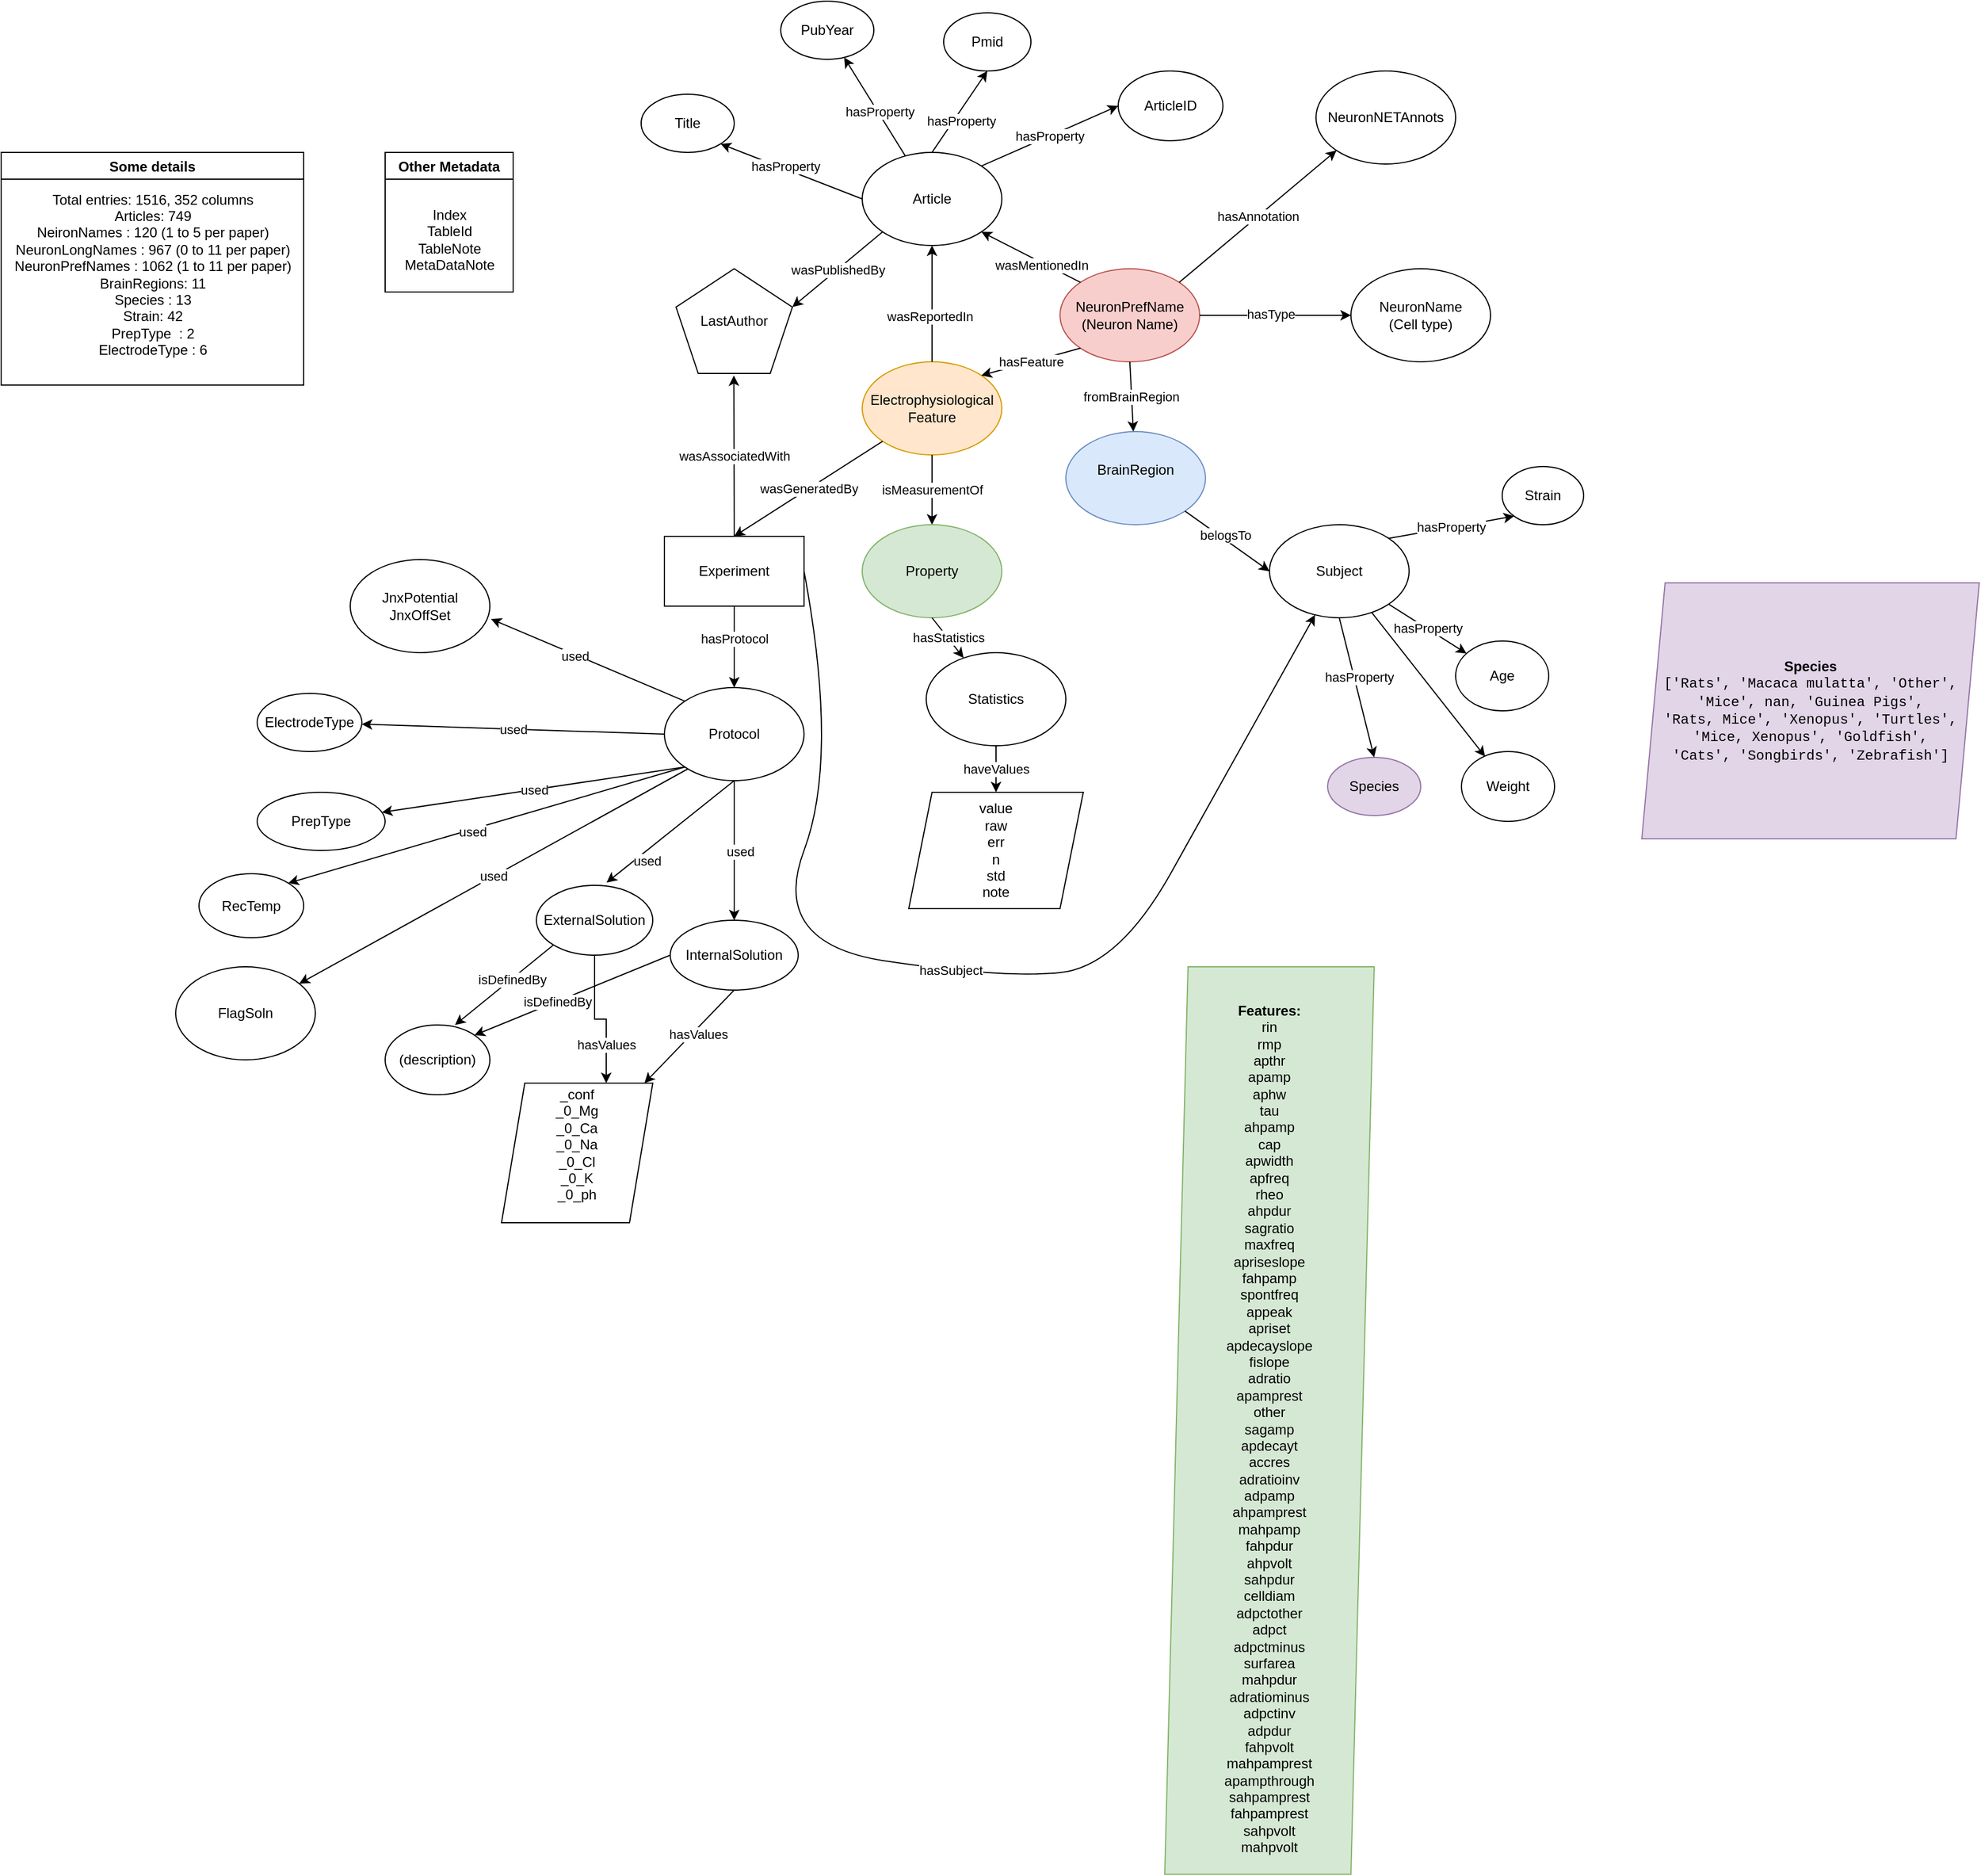 <mxfile version="20.2.2" type="github"><diagram id="UkNvTD7gzhE5sBHFGsLc" name="Page-1"><mxGraphModel dx="2580" dy="2081" grid="1" gridSize="10" guides="1" tooltips="1" connect="1" arrows="1" fold="1" page="1" pageScale="1" pageWidth="850" pageHeight="1100" math="0" shadow="0"><root><mxCell id="0"/><mxCell id="1" parent="0"/><mxCell id="NM_nvwOSRmrVXuiEz-0j-2" value="&lt;div&gt;NeuronPrefName&lt;/div&gt;&lt;div&gt;(Neuron Name)&lt;br&gt;&lt;/div&gt;" style="ellipse;whiteSpace=wrap;html=1;fillColor=#f8cecc;strokeColor=#b85450;" parent="1" vertex="1"><mxGeometry x="360" y="180" width="120" height="80" as="geometry"/></mxCell><mxCell id="NM_nvwOSRmrVXuiEz-0j-3" value="&lt;div&gt;NeuronName&lt;/div&gt;&lt;div&gt;(Cell type)&lt;br&gt;&lt;/div&gt;" style="ellipse;whiteSpace=wrap;html=1;" parent="1" vertex="1"><mxGeometry x="610" y="180" width="120" height="80" as="geometry"/></mxCell><mxCell id="NM_nvwOSRmrVXuiEz-0j-4" value="Article" style="ellipse;whiteSpace=wrap;html=1;" parent="1" vertex="1"><mxGeometry x="190" y="80" width="120" height="80" as="geometry"/></mxCell><mxCell id="NM_nvwOSRmrVXuiEz-0j-5" value="&lt;div&gt;Electrophysiological&lt;/div&gt;&lt;div&gt;Feature&lt;br&gt;&lt;/div&gt;" style="ellipse;whiteSpace=wrap;html=1;fillColor=#ffe6cc;strokeColor=#d79b00;" parent="1" vertex="1"><mxGeometry x="190" y="260" width="120" height="80" as="geometry"/></mxCell><mxCell id="NM_nvwOSRmrVXuiEz-0j-6" value="" style="endArrow=classic;html=1;rounded=0;exitX=0;exitY=0;exitDx=0;exitDy=0;entryX=1;entryY=1;entryDx=0;entryDy=0;" parent="1" source="NM_nvwOSRmrVXuiEz-0j-2" target="NM_nvwOSRmrVXuiEz-0j-4" edge="1"><mxGeometry width="50" height="50" relative="1" as="geometry"><mxPoint x="400" y="240" as="sourcePoint"/><mxPoint x="600" y="130" as="targetPoint"/></mxGeometry></mxCell><mxCell id="NM_nvwOSRmrVXuiEz-0j-7" value="wasMentionedIn" style="edgeLabel;html=1;align=center;verticalAlign=middle;resizable=0;points=[];" parent="NM_nvwOSRmrVXuiEz-0j-6" vertex="1" connectable="0"><mxGeometry x="-0.211" y="2" relative="1" as="geometry"><mxPoint as="offset"/></mxGeometry></mxCell><mxCell id="NM_nvwOSRmrVXuiEz-0j-9" value="&lt;div&gt;hasFeature&lt;/div&gt;" style="endArrow=classic;html=1;rounded=0;exitX=0;exitY=1;exitDx=0;exitDy=0;entryX=1;entryY=0;entryDx=0;entryDy=0;" parent="1" source="NM_nvwOSRmrVXuiEz-0j-2" target="NM_nvwOSRmrVXuiEz-0j-5" edge="1"><mxGeometry width="50" height="50" relative="1" as="geometry"><mxPoint x="400" y="240" as="sourcePoint"/><mxPoint x="450" y="190" as="targetPoint"/></mxGeometry></mxCell><mxCell id="NM_nvwOSRmrVXuiEz-0j-10" value="&lt;div&gt;fromBrainRegion&lt;/div&gt;" style="endArrow=classic;html=1;rounded=0;exitX=0.5;exitY=1;exitDx=0;exitDy=0;" parent="1" source="NM_nvwOSRmrVXuiEz-0j-2" target="NM_nvwOSRmrVXuiEz-0j-11" edge="1"><mxGeometry width="50" height="50" relative="1" as="geometry"><mxPoint x="400" y="240" as="sourcePoint"/><mxPoint x="410" y="340" as="targetPoint"/></mxGeometry></mxCell><mxCell id="NM_nvwOSRmrVXuiEz-0j-11" value="&lt;div&gt;BrainRegion&lt;/div&gt;&lt;div&gt;&lt;br&gt;&lt;/div&gt;" style="ellipse;whiteSpace=wrap;html=1;fillColor=#dae8fc;strokeColor=#6c8ebf;" parent="1" vertex="1"><mxGeometry x="365" y="320" width="120" height="80" as="geometry"/></mxCell><mxCell id="NM_nvwOSRmrVXuiEz-0j-23" value="Experiment" style="rounded=0;whiteSpace=wrap;html=1;" parent="1" vertex="1"><mxGeometry x="20" y="410" width="120" height="60" as="geometry"/></mxCell><mxCell id="NM_nvwOSRmrVXuiEz-0j-24" value="Subject" style="ellipse;whiteSpace=wrap;html=1;" parent="1" vertex="1"><mxGeometry x="540" y="400" width="120" height="80" as="geometry"/></mxCell><mxCell id="NM_nvwOSRmrVXuiEz-0j-26" value="" style="endArrow=classic;html=1;rounded=0;exitX=1;exitY=0.5;exitDx=0;exitDy=0;entryX=0;entryY=0.5;entryDx=0;entryDy=0;" parent="1" source="NM_nvwOSRmrVXuiEz-0j-2" target="NM_nvwOSRmrVXuiEz-0j-3" edge="1"><mxGeometry width="50" height="50" relative="1" as="geometry"><mxPoint x="400" y="240" as="sourcePoint"/><mxPoint x="450" y="190" as="targetPoint"/></mxGeometry></mxCell><mxCell id="NM_nvwOSRmrVXuiEz-0j-37" value="hasType" style="edgeLabel;html=1;align=center;verticalAlign=middle;resizable=0;points=[];" parent="NM_nvwOSRmrVXuiEz-0j-26" vertex="1" connectable="0"><mxGeometry x="-0.068" y="1" relative="1" as="geometry"><mxPoint as="offset"/></mxGeometry></mxCell><mxCell id="NM_nvwOSRmrVXuiEz-0j-27" value="&lt;div&gt;wasGeneratedBy&lt;/div&gt;" style="endArrow=classic;html=1;rounded=0;entryX=0.5;entryY=0;entryDx=0;entryDy=0;exitX=0;exitY=1;exitDx=0;exitDy=0;" parent="1" source="NM_nvwOSRmrVXuiEz-0j-5" target="NM_nvwOSRmrVXuiEz-0j-23" edge="1"><mxGeometry width="50" height="50" relative="1" as="geometry"><mxPoint x="410" y="450" as="sourcePoint"/><mxPoint x="460" y="400" as="targetPoint"/></mxGeometry></mxCell><mxCell id="NM_nvwOSRmrVXuiEz-0j-29" value="LastAuthor" style="whiteSpace=wrap;html=1;shape=mxgraph.basic.pentagon" parent="1" vertex="1"><mxGeometry x="30" y="180" width="100" height="90" as="geometry"/></mxCell><mxCell id="NM_nvwOSRmrVXuiEz-0j-32" value="Age" style="ellipse;whiteSpace=wrap;html=1;" parent="1" vertex="1"><mxGeometry x="700" y="500" width="80" height="60" as="geometry"/></mxCell><mxCell id="NM_nvwOSRmrVXuiEz-0j-33" value="Species" style="ellipse;whiteSpace=wrap;html=1;fillColor=#e1d5e7;strokeColor=#9673a6;" parent="1" vertex="1"><mxGeometry x="590" y="600" width="80" height="50" as="geometry"/></mxCell><mxCell id="NM_nvwOSRmrVXuiEz-0j-34" value="" style="endArrow=classic;html=1;rounded=0;exitX=0.5;exitY=1;exitDx=0;exitDy=0;entryX=0.5;entryY=0;entryDx=0;entryDy=0;" parent="1" source="NM_nvwOSRmrVXuiEz-0j-24" target="NM_nvwOSRmrVXuiEz-0j-33" edge="1"><mxGeometry width="50" height="50" relative="1" as="geometry"><mxPoint x="420" y="440" as="sourcePoint"/><mxPoint x="470" y="390" as="targetPoint"/></mxGeometry></mxCell><mxCell id="NM_nvwOSRmrVXuiEz-0j-36" value="hasProperty" style="edgeLabel;html=1;align=center;verticalAlign=middle;resizable=0;points=[];" parent="NM_nvwOSRmrVXuiEz-0j-34" vertex="1" connectable="0"><mxGeometry x="-0.136" y="4" relative="1" as="geometry"><mxPoint as="offset"/></mxGeometry></mxCell><mxCell id="NM_nvwOSRmrVXuiEz-0j-35" value="hasProperty" style="endArrow=classic;html=1;rounded=0;exitX=1;exitY=1;exitDx=0;exitDy=0;" parent="1" source="NM_nvwOSRmrVXuiEz-0j-24" target="NM_nvwOSRmrVXuiEz-0j-32" edge="1"><mxGeometry width="50" height="50" relative="1" as="geometry"><mxPoint x="420" y="440" as="sourcePoint"/><mxPoint x="470" y="390" as="targetPoint"/></mxGeometry></mxCell><mxCell id="NM_nvwOSRmrVXuiEz-0j-38" value="Strain" style="ellipse;whiteSpace=wrap;html=1;" parent="1" vertex="1"><mxGeometry x="740" y="350" width="70" height="50" as="geometry"/></mxCell><mxCell id="NM_nvwOSRmrVXuiEz-0j-39" value="hasProperty" style="endArrow=classic;html=1;rounded=0;exitX=1;exitY=0;exitDx=0;exitDy=0;entryX=0;entryY=1;entryDx=0;entryDy=0;" parent="1" source="NM_nvwOSRmrVXuiEz-0j-24" target="NM_nvwOSRmrVXuiEz-0j-38" edge="1"><mxGeometry width="50" height="50" relative="1" as="geometry"><mxPoint x="420" y="410" as="sourcePoint"/><mxPoint x="470" y="360" as="targetPoint"/></mxGeometry></mxCell><mxCell id="NM_nvwOSRmrVXuiEz-0j-40" value="" style="endArrow=classic;html=1;rounded=0;exitX=0.5;exitY=1;exitDx=0;exitDy=0;entryX=0.5;entryY=0;entryDx=0;entryDy=0;" parent="1" source="NM_nvwOSRmrVXuiEz-0j-23" target="NM_nvwOSRmrVXuiEz-0j-41" edge="1"><mxGeometry width="50" height="50" relative="1" as="geometry"><mxPoint x="420" y="450" as="sourcePoint"/><mxPoint x="100" y="540" as="targetPoint"/><Array as="points"/></mxGeometry></mxCell><mxCell id="NM_nvwOSRmrVXuiEz-0j-51" value="hasProtocol" style="edgeLabel;html=1;align=center;verticalAlign=middle;resizable=0;points=[];" parent="NM_nvwOSRmrVXuiEz-0j-40" vertex="1" connectable="0"><mxGeometry x="-0.2" relative="1" as="geometry"><mxPoint as="offset"/></mxGeometry></mxCell><mxCell id="NM_nvwOSRmrVXuiEz-0j-41" value="Protocol" style="ellipse;whiteSpace=wrap;html=1;" parent="1" vertex="1"><mxGeometry x="20" y="540" width="120" height="80" as="geometry"/></mxCell><mxCell id="NM_nvwOSRmrVXuiEz-0j-42" value="&lt;div&gt;isMeasurementOf&lt;/div&gt;" style="endArrow=classic;html=1;rounded=0;exitX=0.5;exitY=1;exitDx=0;exitDy=0;" parent="1" source="NM_nvwOSRmrVXuiEz-0j-5" target="NM_nvwOSRmrVXuiEz-0j-43" edge="1"><mxGeometry width="50" height="50" relative="1" as="geometry"><mxPoint x="420" y="450" as="sourcePoint"/><mxPoint x="250" y="410" as="targetPoint"/></mxGeometry></mxCell><mxCell id="NM_nvwOSRmrVXuiEz-0j-43" value="Property" style="ellipse;whiteSpace=wrap;html=1;fillColor=#d5e8d4;strokeColor=#82b366;" parent="1" vertex="1"><mxGeometry x="190" y="400" width="120" height="80" as="geometry"/></mxCell><mxCell id="NM_nvwOSRmrVXuiEz-0j-45" value="Statistics" style="ellipse;whiteSpace=wrap;html=1;" parent="1" vertex="1"><mxGeometry x="245" y="510" width="120" height="80" as="geometry"/></mxCell><mxCell id="NM_nvwOSRmrVXuiEz-0j-46" value="hasStatistics" style="endArrow=classic;html=1;rounded=0;exitX=0.5;exitY=1;exitDx=0;exitDy=0;" parent="1" source="NM_nvwOSRmrVXuiEz-0j-43" target="NM_nvwOSRmrVXuiEz-0j-45" edge="1"><mxGeometry width="50" height="50" relative="1" as="geometry"><mxPoint x="420" y="450" as="sourcePoint"/><mxPoint x="470" y="400" as="targetPoint"/></mxGeometry></mxCell><mxCell id="NM_nvwOSRmrVXuiEz-0j-47" value="" style="endArrow=classic;html=1;rounded=0;exitX=0.5;exitY=0;exitDx=0;exitDy=0;entryX=0.5;entryY=1;entryDx=0;entryDy=0;" parent="1" source="NM_nvwOSRmrVXuiEz-0j-5" target="NM_nvwOSRmrVXuiEz-0j-4" edge="1"><mxGeometry width="50" height="50" relative="1" as="geometry"><mxPoint x="387.574" y="201.716" as="sourcePoint"/><mxPoint x="272.426" y="178.284" as="targetPoint"/></mxGeometry></mxCell><mxCell id="NM_nvwOSRmrVXuiEz-0j-48" value="wasReportedIn" style="edgeLabel;html=1;align=center;verticalAlign=middle;resizable=0;points=[];" parent="NM_nvwOSRmrVXuiEz-0j-47" vertex="1" connectable="0"><mxGeometry x="-0.211" y="2" relative="1" as="geometry"><mxPoint as="offset"/></mxGeometry></mxCell><mxCell id="NM_nvwOSRmrVXuiEz-0j-49" value="&lt;div&gt;value&lt;/div&gt;&lt;div&gt;raw&lt;/div&gt;&lt;div&gt;err&lt;/div&gt;&lt;div&gt;n&lt;/div&gt;&lt;div&gt;std&lt;/div&gt;&lt;div&gt;note&lt;br&gt;&lt;/div&gt;" style="shape=parallelogram;perimeter=parallelogramPerimeter;whiteSpace=wrap;html=1;fixedSize=1;" parent="1" vertex="1"><mxGeometry x="230" y="630" width="150" height="100" as="geometry"/></mxCell><mxCell id="NM_nvwOSRmrVXuiEz-0j-50" value="haveValues" style="endArrow=classic;html=1;rounded=0;exitX=0.5;exitY=1;exitDx=0;exitDy=0;entryX=0.5;entryY=0;entryDx=0;entryDy=0;" parent="1" source="NM_nvwOSRmrVXuiEz-0j-45" target="NM_nvwOSRmrVXuiEz-0j-49" edge="1"><mxGeometry width="50" height="50" relative="1" as="geometry"><mxPoint x="410" y="530" as="sourcePoint"/><mxPoint x="460" y="480" as="targetPoint"/></mxGeometry></mxCell><mxCell id="NM_nvwOSRmrVXuiEz-0j-52" value="" style="endArrow=classic;html=1;rounded=0;exitX=1;exitY=1;exitDx=0;exitDy=0;entryX=0;entryY=0.5;entryDx=0;entryDy=0;" parent="1" source="NM_nvwOSRmrVXuiEz-0j-11" target="NM_nvwOSRmrVXuiEz-0j-24" edge="1"><mxGeometry width="50" height="50" relative="1" as="geometry"><mxPoint x="390" y="440" as="sourcePoint"/><mxPoint x="440" y="390" as="targetPoint"/></mxGeometry></mxCell><mxCell id="NM_nvwOSRmrVXuiEz-0j-53" value="belogsTo" style="edgeLabel;html=1;align=center;verticalAlign=middle;resizable=0;points=[];" parent="NM_nvwOSRmrVXuiEz-0j-52" vertex="1" connectable="0"><mxGeometry x="-0.1" y="3" relative="1" as="geometry"><mxPoint as="offset"/></mxGeometry></mxCell><mxCell id="NM_nvwOSRmrVXuiEz-0j-54" value="hasSubject" style="curved=1;endArrow=classic;html=1;rounded=0;exitX=1;exitY=0.5;exitDx=0;exitDy=0;" parent="1" source="NM_nvwOSRmrVXuiEz-0j-23" target="NM_nvwOSRmrVXuiEz-0j-24" edge="1"><mxGeometry width="50" height="50" relative="1" as="geometry"><mxPoint x="360" y="450" as="sourcePoint"/><mxPoint x="410" y="400" as="targetPoint"/><Array as="points"><mxPoint x="170" y="600"/><mxPoint x="110" y="760"/><mxPoint x="310" y="790"/><mxPoint x="410" y="780"/><mxPoint x="500" y="620"/></Array></mxGeometry></mxCell><mxCell id="NM_nvwOSRmrVXuiEz-0j-55" value="PrepType" style="ellipse;whiteSpace=wrap;html=1;" parent="1" vertex="1"><mxGeometry x="-330" y="630" width="110" height="50" as="geometry"/></mxCell><mxCell id="NM_nvwOSRmrVXuiEz-0j-56" value="ElectrodeType" style="ellipse;whiteSpace=wrap;html=1;" parent="1" vertex="1"><mxGeometry x="-330" y="545" width="90" height="50" as="geometry"/></mxCell><mxCell id="NM_nvwOSRmrVXuiEz-0j-60" value="&lt;div&gt;Weight&lt;/div&gt;" style="ellipse;whiteSpace=wrap;html=1;" parent="1" vertex="1"><mxGeometry x="705" y="595" width="80" height="60" as="geometry"/></mxCell><mxCell id="NM_nvwOSRmrVXuiEz-0j-62" value="ArticleID" style="ellipse;whiteSpace=wrap;html=1;" parent="1" vertex="1"><mxGeometry x="410" y="10" width="90" height="60" as="geometry"/></mxCell><mxCell id="NM_nvwOSRmrVXuiEz-0j-63" value="PubYear" style="ellipse;whiteSpace=wrap;html=1;" parent="1" vertex="1"><mxGeometry x="120" y="-50" width="80" height="50" as="geometry"/></mxCell><mxCell id="NM_nvwOSRmrVXuiEz-0j-64" value="Pmid" style="ellipse;whiteSpace=wrap;html=1;" parent="1" vertex="1"><mxGeometry x="260" y="-40" width="75" height="50" as="geometry"/></mxCell><mxCell id="NM_nvwOSRmrVXuiEz-0j-65" value="Title" style="ellipse;whiteSpace=wrap;html=1;" parent="1" vertex="1"><mxGeometry y="30" width="80" height="50" as="geometry"/></mxCell><mxCell id="NM_nvwOSRmrVXuiEz-0j-66" value="" style="endArrow=classic;html=1;rounded=0;entryX=0.254;entryY=0.072;entryDx=0;entryDy=0;entryPerimeter=0;" parent="1" source="NM_nvwOSRmrVXuiEz-0j-24" target="NM_nvwOSRmrVXuiEz-0j-60" edge="1"><mxGeometry width="50" height="50" relative="1" as="geometry"><mxPoint x="380" y="680" as="sourcePoint"/><mxPoint x="430" y="630" as="targetPoint"/></mxGeometry></mxCell><mxCell id="NM_nvwOSRmrVXuiEz-0j-67" value="used" style="endArrow=classic;html=1;rounded=0;exitX=0;exitY=1;exitDx=0;exitDy=0;" parent="1" source="NM_nvwOSRmrVXuiEz-0j-41" target="NM_nvwOSRmrVXuiEz-0j-55" edge="1"><mxGeometry width="50" height="50" relative="1" as="geometry"><mxPoint x="210" y="620" as="sourcePoint"/><mxPoint x="260" y="570" as="targetPoint"/></mxGeometry></mxCell><mxCell id="NM_nvwOSRmrVXuiEz-0j-68" value="used" style="endArrow=classic;html=1;rounded=0;exitX=0;exitY=0.5;exitDx=0;exitDy=0;" parent="1" source="NM_nvwOSRmrVXuiEz-0j-41" target="NM_nvwOSRmrVXuiEz-0j-56" edge="1"><mxGeometry width="50" height="50" relative="1" as="geometry"><mxPoint x="210" y="620" as="sourcePoint"/><mxPoint x="260" y="570" as="targetPoint"/></mxGeometry></mxCell><mxCell id="NM_nvwOSRmrVXuiEz-0j-69" value="&lt;div&gt;hasProperty&lt;/div&gt;" style="endArrow=classic;html=1;rounded=0;exitX=1;exitY=0;exitDx=0;exitDy=0;entryX=0;entryY=0.5;entryDx=0;entryDy=0;" parent="1" source="NM_nvwOSRmrVXuiEz-0j-4" target="NM_nvwOSRmrVXuiEz-0j-62" edge="1"><mxGeometry width="50" height="50" relative="1" as="geometry"><mxPoint x="280" y="200" as="sourcePoint"/><mxPoint x="330" y="150" as="targetPoint"/></mxGeometry></mxCell><mxCell id="NM_nvwOSRmrVXuiEz-0j-70" value="" style="endArrow=classic;html=1;rounded=0;exitX=0.5;exitY=0;exitDx=0;exitDy=0;entryX=0.5;entryY=1;entryDx=0;entryDy=0;" parent="1" source="NM_nvwOSRmrVXuiEz-0j-4" target="NM_nvwOSRmrVXuiEz-0j-64" edge="1"><mxGeometry width="50" height="50" relative="1" as="geometry"><mxPoint x="280" y="200" as="sourcePoint"/><mxPoint x="330" y="150" as="targetPoint"/></mxGeometry></mxCell><mxCell id="NM_nvwOSRmrVXuiEz-0j-75" value="hasProperty" style="edgeLabel;html=1;align=center;verticalAlign=middle;resizable=0;points=[];" parent="NM_nvwOSRmrVXuiEz-0j-70" vertex="1" connectable="0"><mxGeometry x="-0.149" y="-5" relative="1" as="geometry"><mxPoint as="offset"/></mxGeometry></mxCell><mxCell id="NM_nvwOSRmrVXuiEz-0j-71" value="" style="endArrow=classic;html=1;rounded=0;" parent="1" source="NM_nvwOSRmrVXuiEz-0j-4" target="NM_nvwOSRmrVXuiEz-0j-63" edge="1"><mxGeometry width="50" height="50" relative="1" as="geometry"><mxPoint x="280" y="200" as="sourcePoint"/><mxPoint x="330" y="150" as="targetPoint"/></mxGeometry></mxCell><mxCell id="NM_nvwOSRmrVXuiEz-0j-76" value="hasProperty" style="edgeLabel;html=1;align=center;verticalAlign=middle;resizable=0;points=[];" parent="NM_nvwOSRmrVXuiEz-0j-71" vertex="1" connectable="0"><mxGeometry x="-0.1" y="-1" relative="1" as="geometry"><mxPoint x="1" as="offset"/></mxGeometry></mxCell><mxCell id="NM_nvwOSRmrVXuiEz-0j-72" value="" style="endArrow=classic;html=1;rounded=0;exitX=0;exitY=0.5;exitDx=0;exitDy=0;entryX=1;entryY=1;entryDx=0;entryDy=0;" parent="1" source="NM_nvwOSRmrVXuiEz-0j-4" target="NM_nvwOSRmrVXuiEz-0j-65" edge="1"><mxGeometry width="50" height="50" relative="1" as="geometry"><mxPoint x="280" y="200" as="sourcePoint"/><mxPoint x="330" y="150" as="targetPoint"/></mxGeometry></mxCell><mxCell id="NM_nvwOSRmrVXuiEz-0j-77" value="hasProperty" style="edgeLabel;html=1;align=center;verticalAlign=middle;resizable=0;points=[];" parent="NM_nvwOSRmrVXuiEz-0j-72" vertex="1" connectable="0"><mxGeometry x="0.104" y="-3" relative="1" as="geometry"><mxPoint y="1" as="offset"/></mxGeometry></mxCell><mxCell id="NM_nvwOSRmrVXuiEz-0j-73" value="wasPublishedBy" style="endArrow=classic;html=1;rounded=0;exitX=0;exitY=1;exitDx=0;exitDy=0;entryX=1;entryY=0.365;entryDx=0;entryDy=0;entryPerimeter=0;" parent="1" source="NM_nvwOSRmrVXuiEz-0j-4" target="NM_nvwOSRmrVXuiEz-0j-29" edge="1"><mxGeometry width="50" height="50" relative="1" as="geometry"><mxPoint x="280" y="200" as="sourcePoint"/><mxPoint x="330" y="150" as="targetPoint"/></mxGeometry></mxCell><mxCell id="NM_nvwOSRmrVXuiEz-0j-74" value="&lt;div&gt;wasAssociatedWith&lt;/div&gt;" style="endArrow=classic;html=1;rounded=0;exitX=0.5;exitY=0;exitDx=0;exitDy=0;entryX=0.497;entryY=1.019;entryDx=0;entryDy=0;entryPerimeter=0;" parent="1" source="NM_nvwOSRmrVXuiEz-0j-23" target="NM_nvwOSRmrVXuiEz-0j-29" edge="1"><mxGeometry width="50" height="50" relative="1" as="geometry"><mxPoint x="240" y="200" as="sourcePoint"/><mxPoint x="290" y="150" as="targetPoint"/></mxGeometry></mxCell><mxCell id="NM_nvwOSRmrVXuiEz-0j-78" value="RecTemp" style="ellipse;whiteSpace=wrap;html=1;" parent="1" vertex="1"><mxGeometry x="-380" y="700" width="90" height="55" as="geometry"/></mxCell><mxCell id="NM_nvwOSRmrVXuiEz-0j-90" style="edgeStyle=orthogonalEdgeStyle;rounded=0;orthogonalLoop=1;jettySize=auto;html=1;exitX=0.5;exitY=1;exitDx=0;exitDy=0;" parent="1" source="NM_nvwOSRmrVXuiEz-0j-79" target="NM_nvwOSRmrVXuiEz-0j-83" edge="1"><mxGeometry relative="1" as="geometry"><Array as="points"><mxPoint x="-40" y="825"/><mxPoint x="-30" y="825"/></Array></mxGeometry></mxCell><mxCell id="NM_nvwOSRmrVXuiEz-0j-95" value="hasValues" style="edgeLabel;html=1;align=center;verticalAlign=middle;resizable=0;points=[];" parent="NM_nvwOSRmrVXuiEz-0j-90" vertex="1" connectable="0"><mxGeometry x="0.439" relative="1" as="geometry"><mxPoint as="offset"/></mxGeometry></mxCell><mxCell id="NM_nvwOSRmrVXuiEz-0j-79" value="ExternalSolution" style="ellipse;whiteSpace=wrap;html=1;" parent="1" vertex="1"><mxGeometry x="-90" y="710" width="100" height="60" as="geometry"/></mxCell><mxCell id="NM_nvwOSRmrVXuiEz-0j-80" value="&lt;div&gt;InternalSolution&lt;/div&gt;" style="ellipse;whiteSpace=wrap;html=1;" parent="1" vertex="1"><mxGeometry x="25" y="740" width="110" height="60" as="geometry"/></mxCell><mxCell id="NM_nvwOSRmrVXuiEz-0j-81" value="(description)" style="ellipse;whiteSpace=wrap;html=1;" parent="1" vertex="1"><mxGeometry x="-220" y="830" width="90" height="60" as="geometry"/></mxCell><mxCell id="NM_nvwOSRmrVXuiEz-0j-83" value="&lt;div&gt;_conf&lt;/div&gt;&lt;div&gt;_0_Mg&lt;/div&gt;&lt;div&gt;_0_Ca&lt;/div&gt;&lt;div&gt;_0_Na&lt;/div&gt;&lt;div&gt;_0_Cl&lt;br&gt;&lt;/div&gt;&lt;div&gt;_0_K&lt;/div&gt;&lt;div&gt;_0_ph&lt;br&gt;&lt;/div&gt;&lt;div&gt;&lt;br&gt;&lt;/div&gt;" style="shape=parallelogram;perimeter=parallelogramPerimeter;whiteSpace=wrap;html=1;fixedSize=1;" parent="1" vertex="1"><mxGeometry x="-120" y="880" width="130" height="120" as="geometry"/></mxCell><mxCell id="NM_nvwOSRmrVXuiEz-0j-87" value="" style="endArrow=classic;html=1;rounded=0;exitX=0;exitY=1;exitDx=0;exitDy=0;entryX=0.667;entryY=0;entryDx=0;entryDy=0;entryPerimeter=0;" parent="1" source="NM_nvwOSRmrVXuiEz-0j-79" target="NM_nvwOSRmrVXuiEz-0j-81" edge="1"><mxGeometry width="50" height="50" relative="1" as="geometry"><mxPoint x="260" y="780" as="sourcePoint"/><mxPoint x="310" y="730" as="targetPoint"/></mxGeometry></mxCell><mxCell id="NM_nvwOSRmrVXuiEz-0j-93" value="isDefinedBy" style="edgeLabel;html=1;align=center;verticalAlign=middle;resizable=0;points=[];" parent="NM_nvwOSRmrVXuiEz-0j-87" vertex="1" connectable="0"><mxGeometry x="-0.157" relative="1" as="geometry"><mxPoint y="1" as="offset"/></mxGeometry></mxCell><mxCell id="NM_nvwOSRmrVXuiEz-0j-88" value="" style="endArrow=classic;html=1;rounded=0;exitX=0;exitY=0.5;exitDx=0;exitDy=0;entryX=1;entryY=0;entryDx=0;entryDy=0;" parent="1" source="NM_nvwOSRmrVXuiEz-0j-80" target="NM_nvwOSRmrVXuiEz-0j-81" edge="1"><mxGeometry width="50" height="50" relative="1" as="geometry"><mxPoint x="260" y="780" as="sourcePoint"/><mxPoint x="310" y="730" as="targetPoint"/></mxGeometry></mxCell><mxCell id="NM_nvwOSRmrVXuiEz-0j-94" value="isDefinedBy" style="edgeLabel;html=1;align=center;verticalAlign=middle;resizable=0;points=[];" parent="NM_nvwOSRmrVXuiEz-0j-88" vertex="1" connectable="0"><mxGeometry x="0.158" relative="1" as="geometry"><mxPoint as="offset"/></mxGeometry></mxCell><mxCell id="NM_nvwOSRmrVXuiEz-0j-91" value="" style="endArrow=classic;html=1;rounded=0;exitX=0.5;exitY=1;exitDx=0;exitDy=0;entryX=0.5;entryY=0;entryDx=0;entryDy=0;" parent="1" source="NM_nvwOSRmrVXuiEz-0j-41" target="NM_nvwOSRmrVXuiEz-0j-80" edge="1"><mxGeometry width="50" height="50" relative="1" as="geometry"><mxPoint x="70" y="730" as="sourcePoint"/><mxPoint x="120" y="680" as="targetPoint"/></mxGeometry></mxCell><mxCell id="NM_nvwOSRmrVXuiEz-0j-102" value="used" style="edgeLabel;html=1;align=center;verticalAlign=middle;resizable=0;points=[];" parent="NM_nvwOSRmrVXuiEz-0j-91" vertex="1" connectable="0"><mxGeometry x="0.017" y="5" relative="1" as="geometry"><mxPoint as="offset"/></mxGeometry></mxCell><mxCell id="NM_nvwOSRmrVXuiEz-0j-92" value="" style="endArrow=classic;html=1;rounded=0;exitX=0.5;exitY=1;exitDx=0;exitDy=0;" parent="1" source="NM_nvwOSRmrVXuiEz-0j-80" target="NM_nvwOSRmrVXuiEz-0j-83" edge="1"><mxGeometry width="50" height="50" relative="1" as="geometry"><mxPoint x="260" y="780" as="sourcePoint"/><mxPoint x="310" y="730" as="targetPoint"/></mxGeometry></mxCell><mxCell id="NM_nvwOSRmrVXuiEz-0j-96" value="hasValues" style="edgeLabel;html=1;align=center;verticalAlign=middle;resizable=0;points=[];" parent="NM_nvwOSRmrVXuiEz-0j-92" vertex="1" connectable="0"><mxGeometry x="-0.1" y="3" relative="1" as="geometry"><mxPoint x="1" as="offset"/></mxGeometry></mxCell><mxCell id="NM_nvwOSRmrVXuiEz-0j-97" value="" style="endArrow=classic;html=1;rounded=0;exitX=0.5;exitY=1;exitDx=0;exitDy=0;entryX=0.603;entryY=-0.039;entryDx=0;entryDy=0;entryPerimeter=0;" parent="1" source="NM_nvwOSRmrVXuiEz-0j-41" target="NM_nvwOSRmrVXuiEz-0j-79" edge="1"><mxGeometry width="50" height="50" relative="1" as="geometry"><mxPoint x="50" y="705" as="sourcePoint"/><mxPoint x="100" y="655" as="targetPoint"/></mxGeometry></mxCell><mxCell id="NM_nvwOSRmrVXuiEz-0j-101" value="used" style="edgeLabel;html=1;align=center;verticalAlign=middle;resizable=0;points=[];" parent="NM_nvwOSRmrVXuiEz-0j-97" vertex="1" connectable="0"><mxGeometry x="0.448" y="7" relative="1" as="geometry"><mxPoint as="offset"/></mxGeometry></mxCell><mxCell id="NM_nvwOSRmrVXuiEz-0j-99" value="" style="endArrow=classic;html=1;rounded=0;exitX=0;exitY=1;exitDx=0;exitDy=0;entryX=1;entryY=0;entryDx=0;entryDy=0;" parent="1" source="NM_nvwOSRmrVXuiEz-0j-41" target="NM_nvwOSRmrVXuiEz-0j-78" edge="1"><mxGeometry width="50" height="50" relative="1" as="geometry"><mxPoint x="260" y="780" as="sourcePoint"/><mxPoint x="310" y="730" as="targetPoint"/></mxGeometry></mxCell><mxCell id="NM_nvwOSRmrVXuiEz-0j-100" value="used" style="edgeLabel;html=1;align=center;verticalAlign=middle;resizable=0;points=[];" parent="NM_nvwOSRmrVXuiEz-0j-99" vertex="1" connectable="0"><mxGeometry x="0.078" y="2" relative="1" as="geometry"><mxPoint as="offset"/></mxGeometry></mxCell><mxCell id="NM_nvwOSRmrVXuiEz-0j-103" value="&lt;div&gt;&lt;br&gt;&lt;/div&gt;&lt;div&gt;&lt;b&gt;Features:&lt;/b&gt;&lt;br&gt;&lt;/div&gt;&lt;div&gt;rin&lt;/div&gt;&lt;div&gt;rmp&lt;/div&gt;&lt;div&gt;apthr&lt;/div&gt;&lt;div&gt;apamp&lt;/div&gt;&lt;div&gt;aphw&lt;/div&gt;&lt;div&gt;tau&lt;/div&gt;&lt;div&gt;ahpamp&lt;/div&gt;&lt;div&gt;cap&lt;/div&gt;&lt;div&gt;apwidth&lt;/div&gt;&lt;div&gt;apfreq&lt;/div&gt;&lt;div&gt;rheo&lt;/div&gt;&lt;div&gt;ahpdur&lt;/div&gt;&lt;div&gt;sagratio&lt;/div&gt;&lt;div&gt;maxfreq&lt;/div&gt;&lt;div&gt;apriseslope&lt;/div&gt;&lt;div&gt;fahpamp&lt;/div&gt;&lt;div&gt;spontfreq&lt;/div&gt;&lt;div&gt;appeak&lt;/div&gt;&lt;div&gt;apriset&lt;/div&gt;&lt;div&gt;apdecayslope&lt;/div&gt;&lt;div&gt;fislope&lt;/div&gt;&lt;div&gt;adratio&lt;/div&gt;&lt;div&gt;apamprest&lt;br&gt;&lt;/div&gt;&lt;div&gt;other&lt;/div&gt;&lt;div&gt;sagamp&lt;/div&gt;&lt;div&gt;apdecayt&lt;/div&gt;&lt;div&gt;accres&lt;/div&gt;&lt;div&gt;adratioinv&lt;/div&gt;&lt;div&gt;adpamp&lt;/div&gt;&lt;div&gt;ahpamprest&lt;/div&gt;&lt;div&gt;mahpamp&lt;/div&gt;&lt;div&gt;fahpdur&lt;/div&gt;&lt;div&gt;ahpvolt&lt;/div&gt;&lt;div&gt;sahpdur&lt;/div&gt;&lt;div&gt;celldiam&lt;/div&gt;&lt;div&gt;adpctother&lt;/div&gt;&lt;div&gt;adpct&lt;/div&gt;&lt;div&gt;adpctminus&lt;/div&gt;&lt;div&gt;surfarea&lt;/div&gt;&lt;div&gt;mahpdur&lt;/div&gt;&lt;div&gt;adratiominus&lt;/div&gt;&lt;div&gt;adpctinv&lt;/div&gt;&lt;div&gt;adpdur&lt;/div&gt;&lt;div&gt;fahpvolt&lt;/div&gt;&lt;div&gt;mahpamprest&lt;/div&gt;&lt;div&gt;apampthrough&lt;/div&gt;&lt;div&gt;sahpamprest&lt;/div&gt;&lt;div&gt;fahpamprest&lt;/div&gt;&lt;div&gt;sahpvolt&lt;/div&gt;&lt;div&gt;mahpvolt&lt;/div&gt;" style="shape=parallelogram;perimeter=parallelogramPerimeter;whiteSpace=wrap;html=1;fixedSize=1;fillColor=#d5e8d4;strokeColor=#82b366;" parent="1" vertex="1"><mxGeometry x="450" y="780" width="180" height="780" as="geometry"/></mxCell><mxCell id="NM_nvwOSRmrVXuiEz-0j-104" value="FlagSoln" style="ellipse;whiteSpace=wrap;html=1;" parent="1" vertex="1"><mxGeometry x="-400" y="780" width="120" height="80" as="geometry"/></mxCell><mxCell id="NM_nvwOSRmrVXuiEz-0j-105" value="&lt;div&gt;JnxPotential&lt;/div&gt;&lt;div&gt;JnxOffSet&lt;br&gt;&lt;/div&gt;" style="ellipse;whiteSpace=wrap;html=1;" parent="1" vertex="1"><mxGeometry x="-250" y="430" width="120" height="80" as="geometry"/></mxCell><mxCell id="NM_nvwOSRmrVXuiEz-0j-106" value="" style="endArrow=classic;html=1;rounded=0;exitX=0;exitY=0;exitDx=0;exitDy=0;entryX=1.008;entryY=0.638;entryDx=0;entryDy=0;entryPerimeter=0;" parent="1" source="NM_nvwOSRmrVXuiEz-0j-41" target="NM_nvwOSRmrVXuiEz-0j-105" edge="1"><mxGeometry width="50" height="50" relative="1" as="geometry"><mxPoint x="-90" y="510" as="sourcePoint"/><mxPoint x="-40" y="460" as="targetPoint"/></mxGeometry></mxCell><mxCell id="NM_nvwOSRmrVXuiEz-0j-119" value="used" style="edgeLabel;html=1;align=center;verticalAlign=middle;resizable=0;points=[];fontColor=#000000;" parent="NM_nvwOSRmrVXuiEz-0j-106" vertex="1" connectable="0"><mxGeometry x="0.134" y="1" relative="1" as="geometry"><mxPoint as="offset"/></mxGeometry></mxCell><mxCell id="NM_nvwOSRmrVXuiEz-0j-108" value="Other Metadata" style="swimlane;" parent="1" vertex="1"><mxGeometry x="-220" y="80" width="110" height="120" as="geometry"/></mxCell><mxCell id="NM_nvwOSRmrVXuiEz-0j-110" value="&lt;div&gt;Index&lt;/div&gt;&lt;div&gt;TableId&lt;br&gt;&lt;/div&gt;&lt;div&gt;TableNote&lt;/div&gt;&lt;div&gt;MetaDataNote&lt;/div&gt;" style="text;html=1;align=center;verticalAlign=middle;resizable=0;points=[];autosize=1;strokeColor=none;fillColor=none;" parent="NM_nvwOSRmrVXuiEz-0j-108" vertex="1"><mxGeometry x="5" y="40" width="100" height="70" as="geometry"/></mxCell><mxCell id="NM_nvwOSRmrVXuiEz-0j-111" value="NeuronNETAnnots" style="ellipse;whiteSpace=wrap;html=1;" parent="1" vertex="1"><mxGeometry x="580" y="10" width="120" height="80" as="geometry"/></mxCell><mxCell id="NM_nvwOSRmrVXuiEz-0j-112" value="hasAnnotation" style="endArrow=classic;html=1;rounded=0;exitX=1;exitY=0;exitDx=0;exitDy=0;entryX=0;entryY=1;entryDx=0;entryDy=0;" parent="1" source="NM_nvwOSRmrVXuiEz-0j-2" target="NM_nvwOSRmrVXuiEz-0j-111" edge="1"><mxGeometry width="50" height="50" relative="1" as="geometry"><mxPoint x="160" y="240" as="sourcePoint"/><mxPoint x="210" y="190" as="targetPoint"/></mxGeometry></mxCell><mxCell id="NM_nvwOSRmrVXuiEz-0j-113" value="Some details" style="swimlane;" parent="1" vertex="1"><mxGeometry x="-550" y="80" width="260" height="200" as="geometry"/></mxCell><mxCell id="NM_nvwOSRmrVXuiEz-0j-114" value="&lt;div&gt;Total entries: 1516, 352 columns&lt;/div&gt;&lt;div&gt;Articles: 749&lt;/div&gt;NeironNames : 120 (1 to 5 per paper)&lt;br&gt;&lt;div&gt;NeuronLongNames : 967 (0 to 11 per paper)&lt;/div&gt;&lt;div&gt;NeuronPrefNames : 1062 (1 to 11 per paper)&lt;br&gt;&lt;/div&gt;BrainRegions: 11&lt;br&gt;Species : 13&lt;br&gt;Strain: 42&lt;br&gt;PrepType&amp;nbsp; : 2&lt;br&gt;ElectrodeType : 6" style="text;html=1;align=center;verticalAlign=middle;resizable=0;points=[];autosize=1;strokeColor=none;fillColor=none;" parent="NM_nvwOSRmrVXuiEz-0j-113" vertex="1"><mxGeometry y="25" width="260" height="160" as="geometry"/></mxCell><mxCell id="NM_nvwOSRmrVXuiEz-0j-117" value="&lt;b&gt;Species&lt;/b&gt;&lt;br&gt;&lt;div&gt;&lt;span style=&quot;font-family: Menlo, Monaco, &amp;quot;Courier New&amp;quot;, monospace; font-size: 12px; font-style: normal; font-variant-ligatures: normal; font-variant-caps: normal; font-weight: 400; letter-spacing: normal; text-align: start; text-indent: 0px; text-transform: none; word-spacing: 0px; -webkit-text-stroke-width: 0px; text-decoration-thickness: initial; text-decoration-style: initial; text-decoration-color: initial;&quot;&gt;['Rats', 'Macaca mulatta', 'Other', 'Mice', nan, 'Guinea Pigs',&lt;/span&gt;&lt;/div&gt;&lt;span style=&quot;font-family: Menlo, Monaco, &amp;quot;Courier New&amp;quot;, monospace; font-size: 12px; font-style: normal; font-variant-ligatures: normal; font-variant-caps: normal; font-weight: 400; letter-spacing: normal; text-align: start; text-indent: 0px; text-transform: none; word-spacing: 0px; -webkit-text-stroke-width: 0px; text-decoration-thickness: initial; text-decoration-style: initial; text-decoration-color: initial;&quot;&gt;       'Rats, Mice', 'Xenopus', 'Turtles', 'Mice, Xenopus', 'Goldfish',&lt;br&gt;&lt;/span&gt;&lt;span style=&quot;font-family: Menlo, Monaco, &amp;quot;Courier New&amp;quot;, monospace; font-size: 12px; font-style: normal; font-variant-ligatures: normal; font-variant-caps: normal; font-weight: 400; letter-spacing: normal; text-align: start; text-indent: 0px; text-transform: none; word-spacing: 0px; -webkit-text-stroke-width: 0px; text-decoration-thickness: initial; text-decoration-style: initial; text-decoration-color: initial;&quot;&gt;       'Cats', 'Songbirds', 'Zebrafish']&lt;/span&gt;" style="shape=parallelogram;perimeter=parallelogramPerimeter;whiteSpace=wrap;html=1;fixedSize=1;fillColor=#e1d5e7;strokeColor=#9673a6;" parent="1" vertex="1"><mxGeometry x="860" y="450" width="290" height="220" as="geometry"/></mxCell><mxCell id="NM_nvwOSRmrVXuiEz-0j-118" value="used" style="endArrow=classic;html=1;rounded=0;fontColor=#000000;" parent="1" target="NM_nvwOSRmrVXuiEz-0j-104" edge="1"><mxGeometry width="50" height="50" relative="1" as="geometry"><mxPoint x="40" y="610" as="sourcePoint"/><mxPoint x="40" y="690" as="targetPoint"/></mxGeometry></mxCell></root></mxGraphModel></diagram></mxfile>